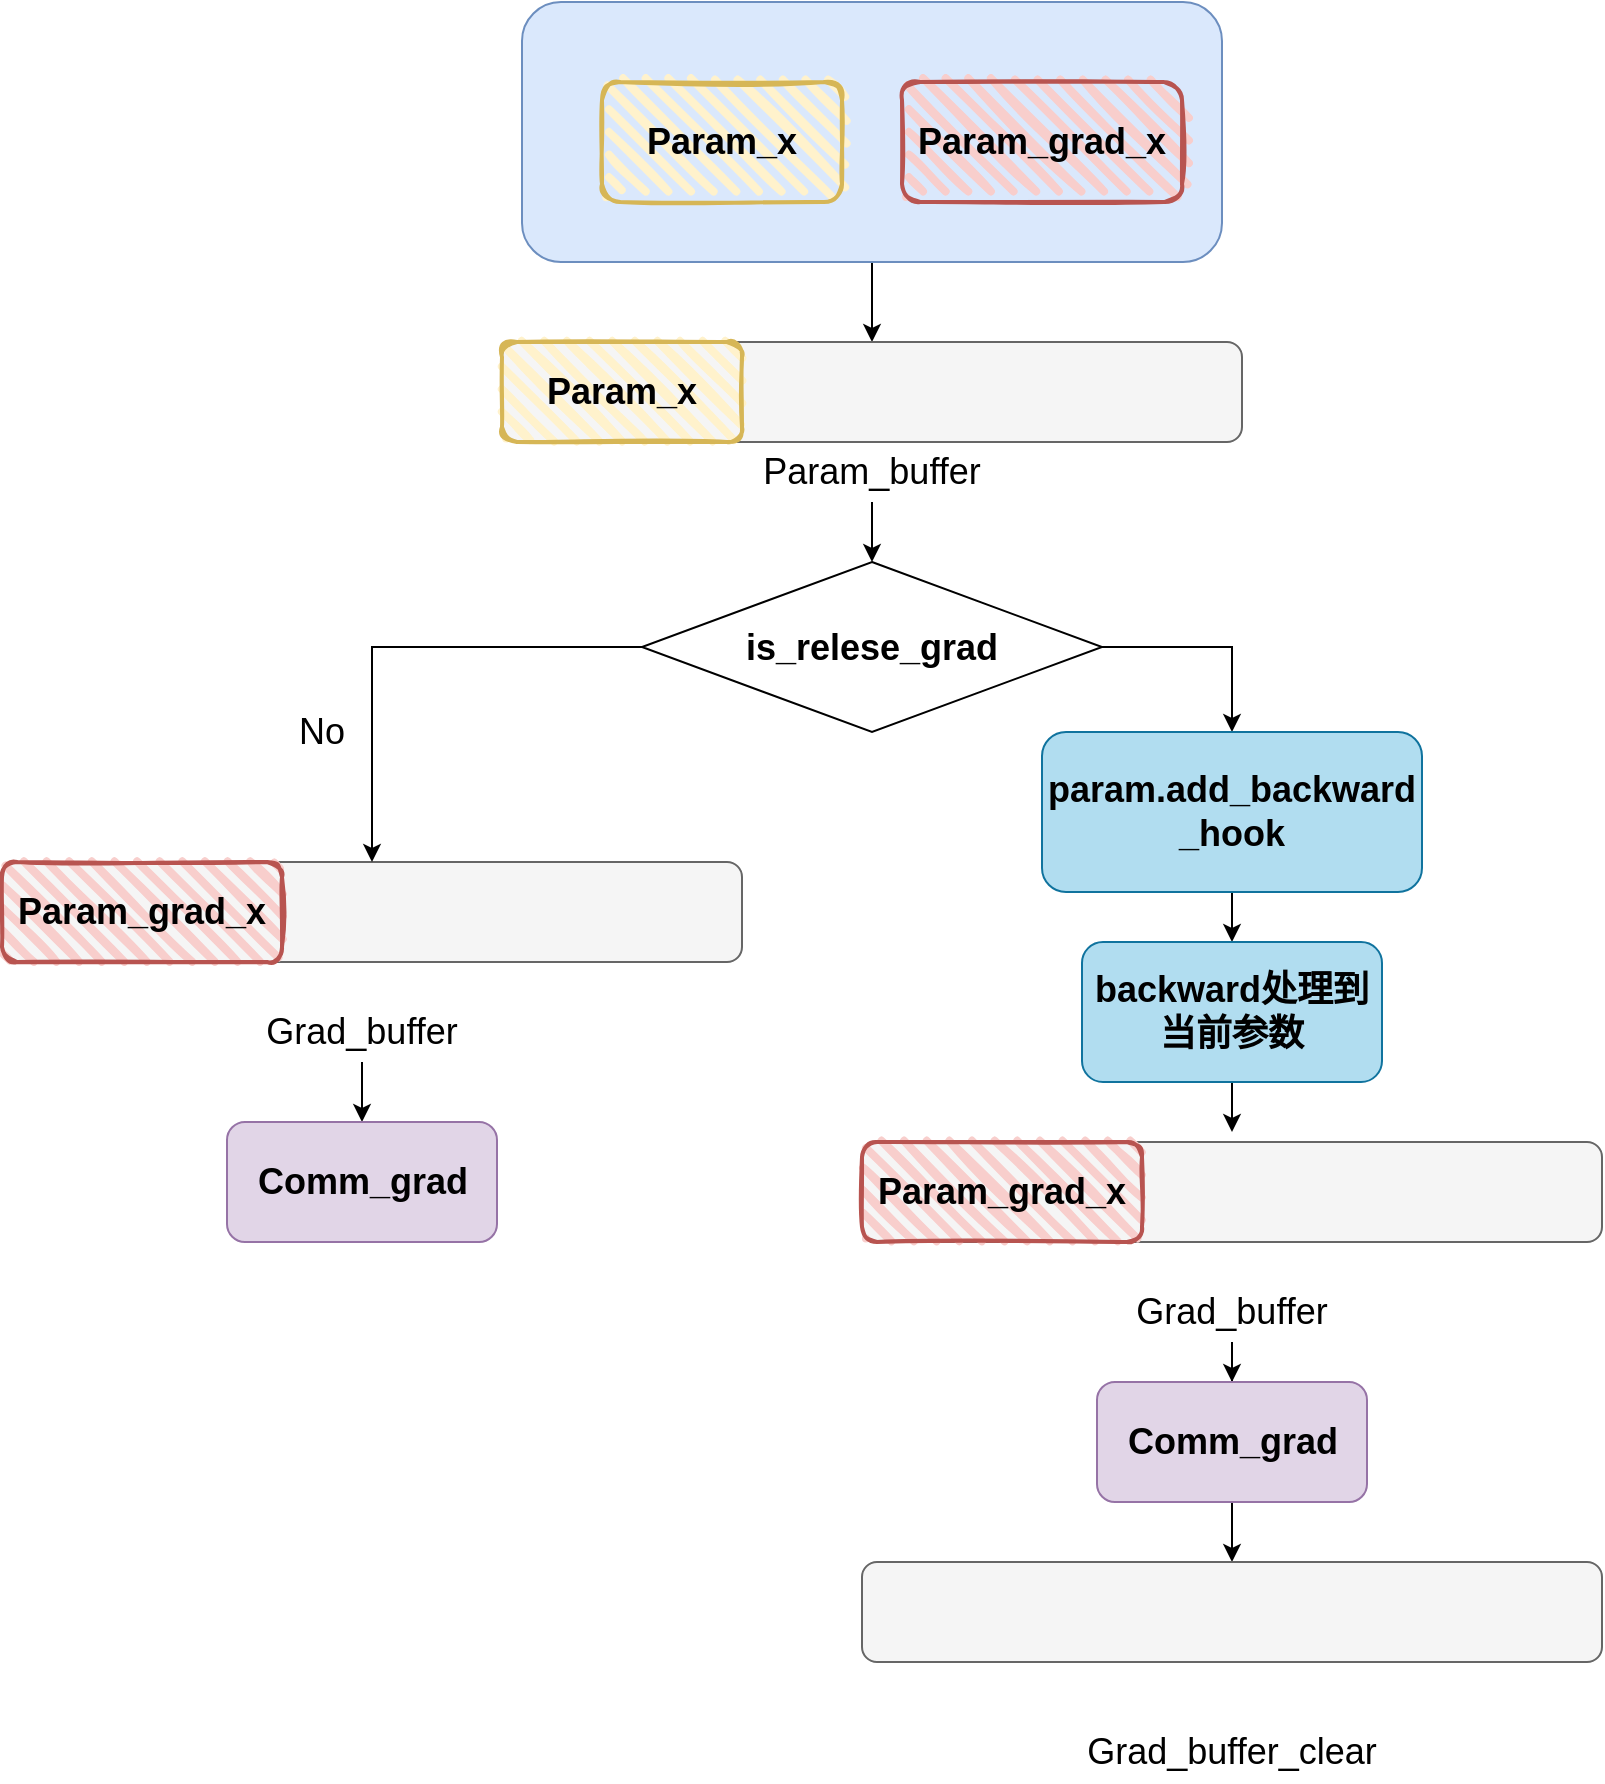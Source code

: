 <mxfile version="28.2.7">
  <diagram name="第 1 页" id="iQJN-OmDK7PnJlo9vLyK">
    <mxGraphModel dx="2495" dy="934" grid="1" gridSize="10" guides="1" tooltips="1" connect="1" arrows="1" fold="1" page="1" pageScale="1" pageWidth="827" pageHeight="1169" math="0" shadow="0">
      <root>
        <mxCell id="0" />
        <mxCell id="1" parent="0" />
        <mxCell id="SI8Y3_qRKOcCDdEC2UZS-12" style="edgeStyle=orthogonalEdgeStyle;rounded=0;orthogonalLoop=1;jettySize=auto;html=1;exitX=0.5;exitY=1;exitDx=0;exitDy=0;entryX=0.5;entryY=0;entryDx=0;entryDy=0;" edge="1" parent="1" source="SI8Y3_qRKOcCDdEC2UZS-9" target="SI8Y3_qRKOcCDdEC2UZS-7">
          <mxGeometry relative="1" as="geometry" />
        </mxCell>
        <mxCell id="SI8Y3_qRKOcCDdEC2UZS-9" value="" style="rounded=1;whiteSpace=wrap;html=1;fillColor=#dae8fc;strokeColor=#6c8ebf;" vertex="1" parent="1">
          <mxGeometry x="120" y="70" width="350" height="130" as="geometry" />
        </mxCell>
        <mxCell id="SI8Y3_qRKOcCDdEC2UZS-2" value="&lt;font style=&quot;font-size: 18px;&quot;&gt;&lt;b style=&quot;&quot;&gt;Param_x&lt;/b&gt;&lt;/font&gt;" style="rounded=1;whiteSpace=wrap;html=1;strokeWidth=2;fillWeight=4;hachureGap=8;hachureAngle=45;fillColor=#fff2cc;sketch=1;strokeColor=#d6b656;" vertex="1" parent="1">
          <mxGeometry x="160" y="110" width="120" height="60" as="geometry" />
        </mxCell>
        <mxCell id="SI8Y3_qRKOcCDdEC2UZS-3" value="&lt;font style=&quot;font-size: 18px;&quot;&gt;&lt;b style=&quot;&quot;&gt;Param_grad_x&lt;/b&gt;&lt;/font&gt;" style="rounded=1;whiteSpace=wrap;html=1;strokeWidth=2;fillWeight=4;hachureGap=8;hachureAngle=45;fillColor=#f8cecc;sketch=1;strokeColor=#b85450;" vertex="1" parent="1">
          <mxGeometry x="310" y="110" width="140" height="60" as="geometry" />
        </mxCell>
        <mxCell id="SI8Y3_qRKOcCDdEC2UZS-5" value="" style="rounded=1;whiteSpace=wrap;html=1;fillColor=#f5f5f5;fontColor=#333333;strokeColor=#666666;" vertex="1" parent="1">
          <mxGeometry x="-140" y="500" width="370" height="50" as="geometry" />
        </mxCell>
        <mxCell id="SI8Y3_qRKOcCDdEC2UZS-19" style="edgeStyle=orthogonalEdgeStyle;rounded=0;orthogonalLoop=1;jettySize=auto;html=1;entryX=0.5;entryY=0;entryDx=0;entryDy=0;" edge="1" parent="1" source="SI8Y3_qRKOcCDdEC2UZS-6" target="SI8Y3_qRKOcCDdEC2UZS-18">
          <mxGeometry relative="1" as="geometry" />
        </mxCell>
        <mxCell id="SI8Y3_qRKOcCDdEC2UZS-6" value="&lt;font style=&quot;font-size: 18px;&quot;&gt;Grad_buffer&lt;/font&gt;" style="text;html=1;whiteSpace=wrap;strokeColor=none;fillColor=none;align=center;verticalAlign=middle;rounded=0;" vertex="1" parent="1">
          <mxGeometry x="10" y="570" width="60" height="30" as="geometry" />
        </mxCell>
        <mxCell id="SI8Y3_qRKOcCDdEC2UZS-7" value="" style="rounded=1;whiteSpace=wrap;html=1;fillColor=#f5f5f5;fontColor=#333333;strokeColor=#666666;" vertex="1" parent="1">
          <mxGeometry x="110" y="240" width="370" height="50" as="geometry" />
        </mxCell>
        <mxCell id="SI8Y3_qRKOcCDdEC2UZS-14" value="" style="edgeStyle=orthogonalEdgeStyle;rounded=0;orthogonalLoop=1;jettySize=auto;html=1;" edge="1" parent="1" source="SI8Y3_qRKOcCDdEC2UZS-8" target="SI8Y3_qRKOcCDdEC2UZS-13">
          <mxGeometry relative="1" as="geometry" />
        </mxCell>
        <mxCell id="SI8Y3_qRKOcCDdEC2UZS-8" value="&lt;font style=&quot;font-size: 18px;&quot;&gt;Param_buffer&lt;/font&gt;" style="text;html=1;whiteSpace=wrap;strokeColor=none;fillColor=none;align=center;verticalAlign=middle;rounded=0;" vertex="1" parent="1">
          <mxGeometry x="265" y="290" width="60" height="30" as="geometry" />
        </mxCell>
        <mxCell id="SI8Y3_qRKOcCDdEC2UZS-11" value="&lt;font style=&quot;font-size: 18px;&quot;&gt;&lt;b style=&quot;&quot;&gt;Param_x&lt;/b&gt;&lt;/font&gt;" style="rounded=1;whiteSpace=wrap;html=1;strokeWidth=2;fillWeight=4;hachureGap=8;hachureAngle=45;fillColor=#fff2cc;sketch=1;strokeColor=#d6b656;" vertex="1" parent="1">
          <mxGeometry x="110" y="240" width="120" height="50" as="geometry" />
        </mxCell>
        <mxCell id="SI8Y3_qRKOcCDdEC2UZS-15" style="edgeStyle=orthogonalEdgeStyle;rounded=0;orthogonalLoop=1;jettySize=auto;html=1;exitX=0;exitY=0.5;exitDx=0;exitDy=0;" edge="1" parent="1" source="SI8Y3_qRKOcCDdEC2UZS-13" target="SI8Y3_qRKOcCDdEC2UZS-5">
          <mxGeometry relative="1" as="geometry" />
        </mxCell>
        <mxCell id="SI8Y3_qRKOcCDdEC2UZS-21" style="edgeStyle=orthogonalEdgeStyle;rounded=0;orthogonalLoop=1;jettySize=auto;html=1;exitX=1;exitY=0.5;exitDx=0;exitDy=0;entryX=0.5;entryY=0;entryDx=0;entryDy=0;" edge="1" parent="1" source="SI8Y3_qRKOcCDdEC2UZS-13" target="SI8Y3_qRKOcCDdEC2UZS-20">
          <mxGeometry relative="1" as="geometry" />
        </mxCell>
        <mxCell id="SI8Y3_qRKOcCDdEC2UZS-13" value="&lt;font style=&quot;font-size: 18px;&quot;&gt;&lt;b&gt;is_relese_grad&lt;/b&gt;&lt;/font&gt;" style="rhombus;whiteSpace=wrap;html=1;" vertex="1" parent="1">
          <mxGeometry x="180" y="350" width="230" height="85" as="geometry" />
        </mxCell>
        <mxCell id="SI8Y3_qRKOcCDdEC2UZS-16" value="&lt;font style=&quot;font-size: 18px;&quot;&gt;No&lt;/font&gt;" style="text;html=1;whiteSpace=wrap;strokeColor=none;fillColor=none;align=center;verticalAlign=middle;rounded=0;" vertex="1" parent="1">
          <mxGeometry x="-10" y="420" width="60" height="30" as="geometry" />
        </mxCell>
        <mxCell id="SI8Y3_qRKOcCDdEC2UZS-17" value="&lt;font style=&quot;font-size: 18px;&quot;&gt;&lt;b style=&quot;&quot;&gt;Param_grad_x&lt;/b&gt;&lt;/font&gt;" style="rounded=1;whiteSpace=wrap;html=1;strokeWidth=2;fillWeight=4;hachureGap=8;hachureAngle=45;fillColor=#f8cecc;sketch=1;strokeColor=#b85450;" vertex="1" parent="1">
          <mxGeometry x="-140" y="500" width="140" height="50" as="geometry" />
        </mxCell>
        <mxCell id="SI8Y3_qRKOcCDdEC2UZS-18" value="&lt;font style=&quot;font-size: 18px;&quot;&gt;&lt;b&gt;Comm_grad&lt;/b&gt;&lt;/font&gt;" style="rounded=1;whiteSpace=wrap;html=1;fillColor=#e1d5e7;strokeColor=#9673a6;" vertex="1" parent="1">
          <mxGeometry x="-27.5" y="630" width="135" height="60" as="geometry" />
        </mxCell>
        <mxCell id="SI8Y3_qRKOcCDdEC2UZS-23" value="" style="edgeStyle=orthogonalEdgeStyle;rounded=0;orthogonalLoop=1;jettySize=auto;html=1;" edge="1" parent="1" source="SI8Y3_qRKOcCDdEC2UZS-20" target="SI8Y3_qRKOcCDdEC2UZS-22">
          <mxGeometry relative="1" as="geometry" />
        </mxCell>
        <mxCell id="SI8Y3_qRKOcCDdEC2UZS-20" value="&lt;span style=&quot;font-size: 18px;&quot;&gt;&lt;b&gt;param.add_backward&lt;/b&gt;&lt;/span&gt;&lt;div&gt;&lt;span style=&quot;font-size: 18px;&quot;&gt;&lt;b&gt;_hook&lt;/b&gt;&lt;/span&gt;&lt;/div&gt;" style="rounded=1;whiteSpace=wrap;html=1;fillColor=#b1ddf0;strokeColor=#10739e;" vertex="1" parent="1">
          <mxGeometry x="380" y="435" width="190" height="80" as="geometry" />
        </mxCell>
        <mxCell id="SI8Y3_qRKOcCDdEC2UZS-25" value="" style="edgeStyle=orthogonalEdgeStyle;rounded=0;orthogonalLoop=1;jettySize=auto;html=1;" edge="1" parent="1" source="SI8Y3_qRKOcCDdEC2UZS-22">
          <mxGeometry relative="1" as="geometry">
            <mxPoint x="475" y="635" as="targetPoint" />
          </mxGeometry>
        </mxCell>
        <mxCell id="SI8Y3_qRKOcCDdEC2UZS-22" value="&lt;font style=&quot;font-size: 18px;&quot;&gt;&lt;b&gt;backward处理到当前参数&lt;/b&gt;&lt;/font&gt;" style="whiteSpace=wrap;html=1;fillColor=#b1ddf0;strokeColor=#10739e;rounded=1;" vertex="1" parent="1">
          <mxGeometry x="400" y="540" width="150" height="70" as="geometry" />
        </mxCell>
        <mxCell id="SI8Y3_qRKOcCDdEC2UZS-26" value="" style="rounded=1;whiteSpace=wrap;html=1;fillColor=#f5f5f5;fontColor=#333333;strokeColor=#666666;" vertex="1" parent="1">
          <mxGeometry x="290" y="640" width="370" height="50" as="geometry" />
        </mxCell>
        <mxCell id="SI8Y3_qRKOcCDdEC2UZS-27" value="&lt;font style=&quot;font-size: 18px;&quot;&gt;&lt;b style=&quot;&quot;&gt;Param_grad_x&lt;/b&gt;&lt;/font&gt;" style="rounded=1;whiteSpace=wrap;html=1;strokeWidth=2;fillWeight=4;hachureGap=8;hachureAngle=45;fillColor=#f8cecc;sketch=1;strokeColor=#b85450;" vertex="1" parent="1">
          <mxGeometry x="290" y="640" width="140" height="50" as="geometry" />
        </mxCell>
        <mxCell id="SI8Y3_qRKOcCDdEC2UZS-33" value="" style="edgeStyle=orthogonalEdgeStyle;rounded=0;orthogonalLoop=1;jettySize=auto;html=1;" edge="1" parent="1" source="SI8Y3_qRKOcCDdEC2UZS-28" target="SI8Y3_qRKOcCDdEC2UZS-32">
          <mxGeometry relative="1" as="geometry" />
        </mxCell>
        <mxCell id="SI8Y3_qRKOcCDdEC2UZS-28" value="&lt;font style=&quot;font-size: 18px;&quot;&gt;Grad_buffer&lt;/font&gt;" style="text;html=1;whiteSpace=wrap;strokeColor=none;fillColor=none;align=center;verticalAlign=middle;rounded=0;" vertex="1" parent="1">
          <mxGeometry x="445" y="710" width="60" height="30" as="geometry" />
        </mxCell>
        <mxCell id="SI8Y3_qRKOcCDdEC2UZS-39" value="" style="edgeStyle=orthogonalEdgeStyle;rounded=0;orthogonalLoop=1;jettySize=auto;html=1;" edge="1" parent="1" source="SI8Y3_qRKOcCDdEC2UZS-32" target="SI8Y3_qRKOcCDdEC2UZS-34">
          <mxGeometry relative="1" as="geometry" />
        </mxCell>
        <mxCell id="SI8Y3_qRKOcCDdEC2UZS-32" value="&lt;font style=&quot;font-size: 18px;&quot;&gt;&lt;b&gt;Comm_grad&lt;/b&gt;&lt;/font&gt;" style="rounded=1;whiteSpace=wrap;html=1;fillColor=#e1d5e7;strokeColor=#9673a6;" vertex="1" parent="1">
          <mxGeometry x="407.5" y="760" width="135" height="60" as="geometry" />
        </mxCell>
        <mxCell id="SI8Y3_qRKOcCDdEC2UZS-34" value="" style="rounded=1;whiteSpace=wrap;html=1;fillColor=#f5f5f5;fontColor=#333333;strokeColor=#666666;" vertex="1" parent="1">
          <mxGeometry x="290" y="850" width="370" height="50" as="geometry" />
        </mxCell>
        <mxCell id="SI8Y3_qRKOcCDdEC2UZS-36" value="&lt;font style=&quot;font-size: 18px;&quot;&gt;Grad_buffer_clear&lt;/font&gt;" style="text;html=1;whiteSpace=wrap;strokeColor=none;fillColor=none;align=center;verticalAlign=middle;rounded=0;" vertex="1" parent="1">
          <mxGeometry x="445" y="930" width="60" height="30" as="geometry" />
        </mxCell>
      </root>
    </mxGraphModel>
  </diagram>
</mxfile>
